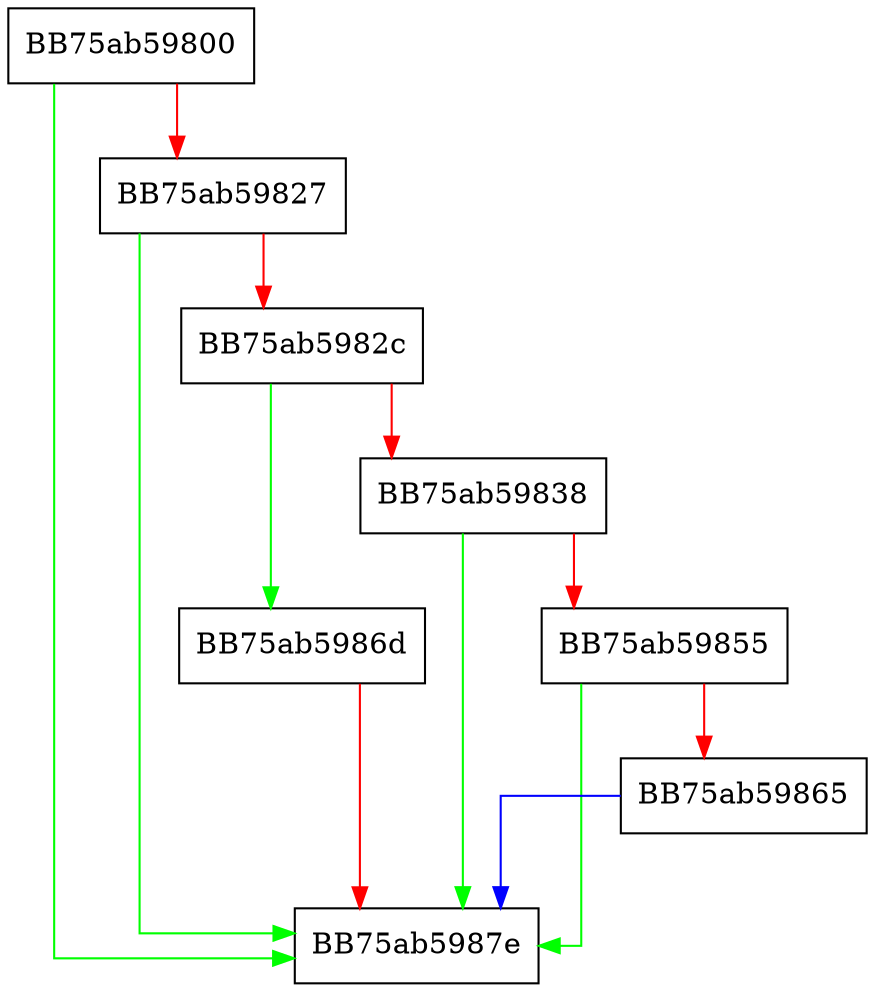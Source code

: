 digraph sumStep {
  node [shape="box"];
  graph [splines=ortho];
  BB75ab59800 -> BB75ab5987e [color="green"];
  BB75ab59800 -> BB75ab59827 [color="red"];
  BB75ab59827 -> BB75ab5987e [color="green"];
  BB75ab59827 -> BB75ab5982c [color="red"];
  BB75ab5982c -> BB75ab5986d [color="green"];
  BB75ab5982c -> BB75ab59838 [color="red"];
  BB75ab59838 -> BB75ab5987e [color="green"];
  BB75ab59838 -> BB75ab59855 [color="red"];
  BB75ab59855 -> BB75ab5987e [color="green"];
  BB75ab59855 -> BB75ab59865 [color="red"];
  BB75ab59865 -> BB75ab5987e [color="blue"];
  BB75ab5986d -> BB75ab5987e [color="red"];
}